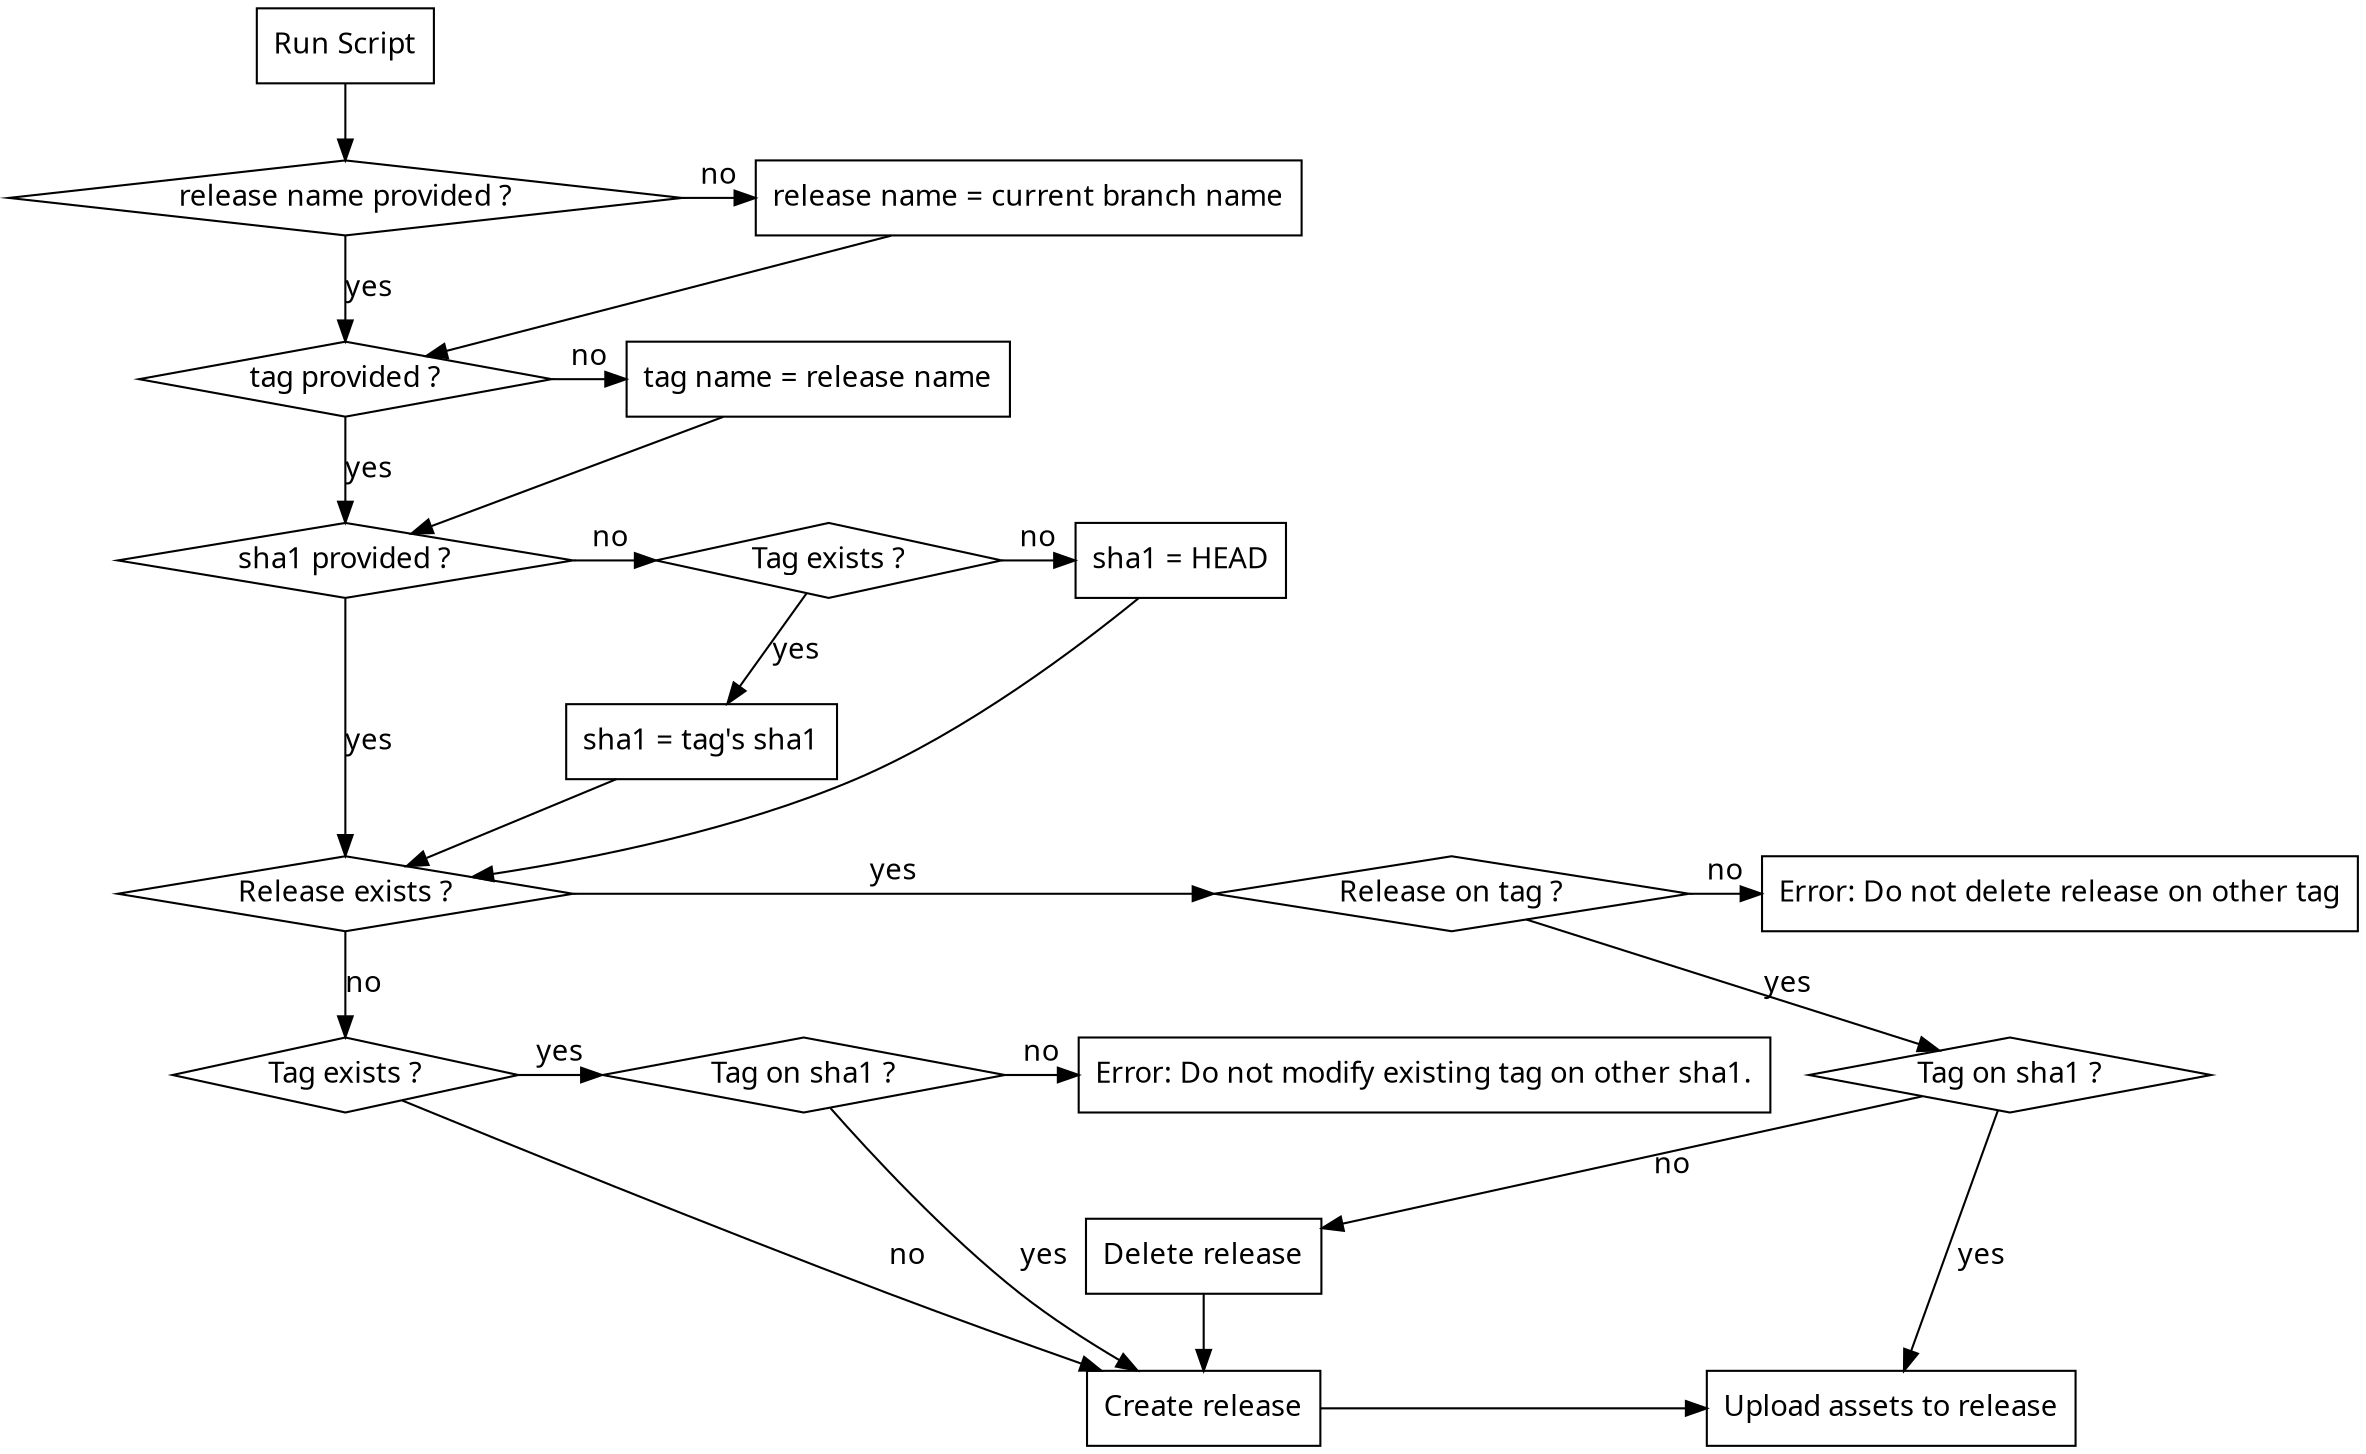 digraph G {
  node [fontname = "Handlee"];
  edge [fontname = "Handlee"];
  run [
    shape = rect;
    label = "Run Script";
    group = vert_grp;
  ]
  arg_relname [
    shape = diamond;
    label = "release name provided ?";
    group = vert_grp;
  ]
  def_relname [
    shape = rect;
    label = "release name = current branch name";
  ]
  {
    rank = same;
    arg_relname; def_relname;
  }
  arg_tag [
    shape = diamond;
    label = "tag provided ?";
    group = vert_grp;
  ]
  def_tag [
    shape = rect;
    label = "tag name = release name";
  ]
  {
    rank = same;
    arg_tag; def_tag;
  }
  arg_sha1 [
    shape = diamond;
    label = "sha1 provided ?";
    group = vert_grp;
  ]
  tag_exists [
    shape = diamond;
    label = "Tag exists ?";
  ]
  sha1_head [
    shape = rect;
    label = "sha1 = HEAD";
  ]
  sha1_tag [
    shape = rect;
    label = "sha1 = tag's sha1";
  ]
  {
    rank  = same;
    arg_sha1; tag_exists; sha1_head;
  }
  rel_exists [
    shape = diamond;
    label = "Release exists ?";
    group = vert_grp;
  ]
  rel_on_tag [
    shape = diamond;
    label = "Release on tag ?";
  ]
  tag_on_sha1 [
    shape = diamond;
    label = "Tag on sha1 ?";
  ]
  delete_release [
    shape = rect;
    label = "Delete release";
    group = REL;
  ]
  {
    rank = same
    rel_exists; rel_on_tag; err_rel_on_other_tag;
  }
  err_rel_on_other_tag [
    shape = rect;
    label = "Error: Do not delete release on other tag";
  ]
  create_release [
    shape = rect;
    label = "Create release";
    group = REL;
  ]
  upload_assets [
    shape = rect;
    label = "Upload assets to release";
  ]
  {
    rank = same;
    create_release; upload_assets;
  }
  no_rel_tag_exists [
    shape = diamond;
    label = "Tag exists ?";
    group = vert_grp;
  ]
  no_rel_tag_on_sha1 [
    shape = diamond;
    label = "Tag on sha1 ?";
  ]
  err_tag_on_other_sha1 [
    shape = rect;
    label = "Error: Do not modify existing tag on other sha1."
  ]
  {
    rank = same;
    no_rel_tag_exists; no_rel_tag_on_sha1; err_tag_on_other_sha1;
  }

  run -> arg_relname;
  arg_relname -> def_relname [ label = "no" ];
  arg_relname -> arg_tag [ label = "yes" ];
  def_relname -> arg_tag;
  arg_tag -> def_tag [ label = "no" ];
  arg_tag -> arg_sha1 [ label = "yes" ];
  def_tag -> arg_sha1;
  arg_sha1 -> tag_exists [ label = "no "];
  arg_sha1 -> rel_exists [ label = "yes "];
  tag_exists -> sha1_head [ label = "no" ];
  tag_exists -> sha1_tag [ label = "yes" ];
  sha1_head -> rel_exists;
  sha1_tag -> rel_exists;
  rel_exists -> rel_on_tag [ label = "yes" ];
  rel_on_tag -> tag_on_sha1 [ label = "yes" ];
  tag_on_sha1 -> upload_assets [ label = "yes" ];
  tag_on_sha1 -> delete_release [ label = "no" ];
  rel_on_tag -> err_rel_on_other_tag [ label = "no" ];
  delete_release -> create_release;
  create_release -> upload_assets;
  rel_exists -> no_rel_tag_exists [ label = "no" ];
  no_rel_tag_exists -> no_rel_tag_on_sha1 [ label = "yes" ];
  no_rel_tag_exists -> create_release [ label = "no" ];
  no_rel_tag_on_sha1 -> err_tag_on_other_sha1 [ label = "no" ];
  no_rel_tag_on_sha1 -> create_release [ label = "yes" ];
}
